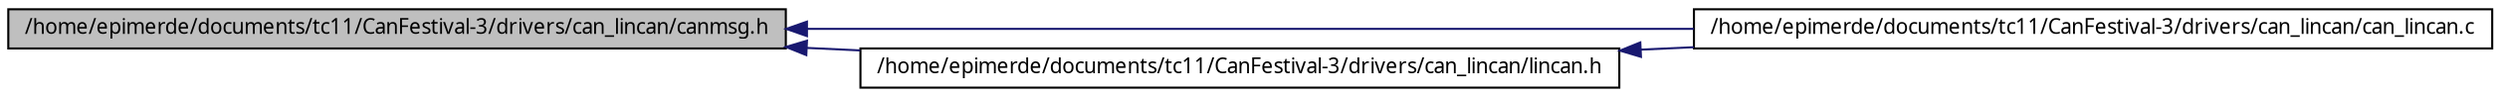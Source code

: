 digraph G
{
  edge [fontname="FreeSans.ttf",fontsize=10,labelfontname="FreeSans.ttf",labelfontsize=10];
  node [fontname="FreeSans.ttf",fontsize=10,shape=record];
  rankdir=LR;
  Node1 [label="/home/epimerde/documents/tc11/CanFestival-3/drivers/can_lincan/canmsg.h",height=0.2,width=0.4,color="black", fillcolor="grey75", style="filled" fontcolor="black"];
  Node1 -> Node2 [dir=back,color="midnightblue",fontsize=10,style="solid",fontname="FreeSans.ttf"];
  Node2 [label="/home/epimerde/documents/tc11/CanFestival-3/drivers/can_lincan/can_lincan.c",height=0.2,width=0.4,color="black", fillcolor="white", style="filled",URL="$can__lincan_8c.html"];
  Node1 -> Node3 [dir=back,color="midnightblue",fontsize=10,style="solid",fontname="FreeSans.ttf"];
  Node3 [label="/home/epimerde/documents/tc11/CanFestival-3/drivers/can_lincan/lincan.h",height=0.2,width=0.4,color="black", fillcolor="white", style="filled",URL="$lincan_8h.html"];
  Node3 -> Node2 [dir=back,color="midnightblue",fontsize=10,style="solid",fontname="FreeSans.ttf"];
}
